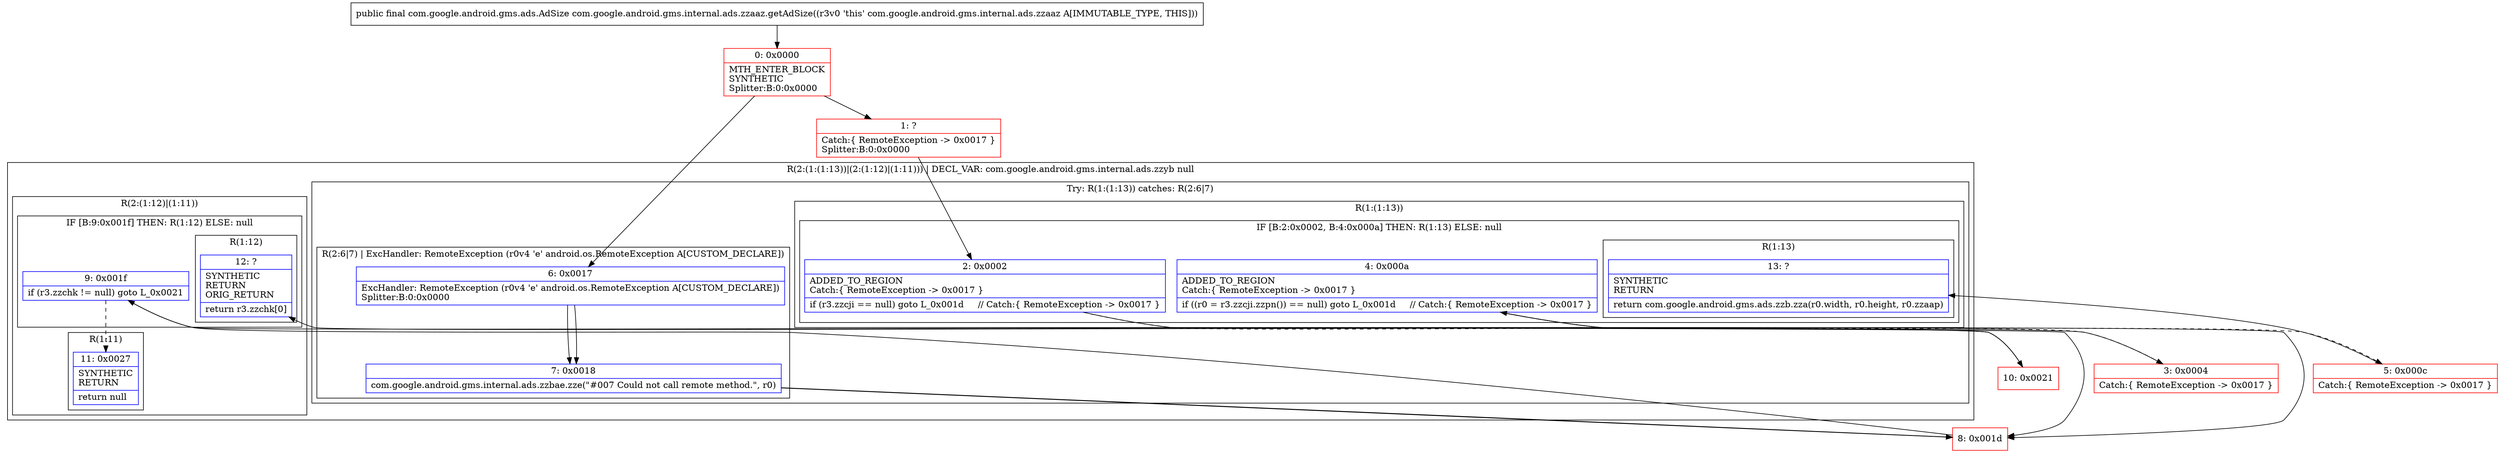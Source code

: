 digraph "CFG forcom.google.android.gms.internal.ads.zzaaz.getAdSize()Lcom\/google\/android\/gms\/ads\/AdSize;" {
subgraph cluster_Region_617762386 {
label = "R(2:(1:(1:13))|(2:(1:12)|(1:11))) | DECL_VAR: com.google.android.gms.internal.ads.zzyb null\l";
node [shape=record,color=blue];
subgraph cluster_TryCatchRegion_1239541271 {
label = "Try: R(1:(1:13)) catches: R(2:6|7)";
node [shape=record,color=blue];
subgraph cluster_Region_1174497707 {
label = "R(1:(1:13))";
node [shape=record,color=blue];
subgraph cluster_IfRegion_1426090010 {
label = "IF [B:2:0x0002, B:4:0x000a] THEN: R(1:13) ELSE: null";
node [shape=record,color=blue];
Node_2 [shape=record,label="{2\:\ 0x0002|ADDED_TO_REGION\lCatch:\{ RemoteException \-\> 0x0017 \}\l|if (r3.zzcji == null) goto L_0x001d     \/\/ Catch:\{ RemoteException \-\> 0x0017 \}\l}"];
Node_4 [shape=record,label="{4\:\ 0x000a|ADDED_TO_REGION\lCatch:\{ RemoteException \-\> 0x0017 \}\l|if ((r0 = r3.zzcji.zzpn()) == null) goto L_0x001d     \/\/ Catch:\{ RemoteException \-\> 0x0017 \}\l}"];
subgraph cluster_Region_1662389302 {
label = "R(1:13)";
node [shape=record,color=blue];
Node_13 [shape=record,label="{13\:\ ?|SYNTHETIC\lRETURN\l|return com.google.android.gms.ads.zzb.zza(r0.width, r0.height, r0.zzaap)\l}"];
}
}
}
subgraph cluster_Region_620859165 {
label = "R(2:6|7) | ExcHandler: RemoteException (r0v4 'e' android.os.RemoteException A[CUSTOM_DECLARE])\l";
node [shape=record,color=blue];
Node_6 [shape=record,label="{6\:\ 0x0017|ExcHandler: RemoteException (r0v4 'e' android.os.RemoteException A[CUSTOM_DECLARE])\lSplitter:B:0:0x0000\l}"];
Node_7 [shape=record,label="{7\:\ 0x0018|com.google.android.gms.internal.ads.zzbae.zze(\"#007 Could not call remote method.\", r0)\l}"];
}
}
subgraph cluster_Region_1744889383 {
label = "R(2:(1:12)|(1:11))";
node [shape=record,color=blue];
subgraph cluster_IfRegion_1050018693 {
label = "IF [B:9:0x001f] THEN: R(1:12) ELSE: null";
node [shape=record,color=blue];
Node_9 [shape=record,label="{9\:\ 0x001f|if (r3.zzchk != null) goto L_0x0021\l}"];
subgraph cluster_Region_1832046557 {
label = "R(1:12)";
node [shape=record,color=blue];
Node_12 [shape=record,label="{12\:\ ?|SYNTHETIC\lRETURN\lORIG_RETURN\l|return r3.zzchk[0]\l}"];
}
}
subgraph cluster_Region_1155714049 {
label = "R(1:11)";
node [shape=record,color=blue];
Node_11 [shape=record,label="{11\:\ 0x0027|SYNTHETIC\lRETURN\l|return null\l}"];
}
}
}
subgraph cluster_Region_620859165 {
label = "R(2:6|7) | ExcHandler: RemoteException (r0v4 'e' android.os.RemoteException A[CUSTOM_DECLARE])\l";
node [shape=record,color=blue];
Node_6 [shape=record,label="{6\:\ 0x0017|ExcHandler: RemoteException (r0v4 'e' android.os.RemoteException A[CUSTOM_DECLARE])\lSplitter:B:0:0x0000\l}"];
Node_7 [shape=record,label="{7\:\ 0x0018|com.google.android.gms.internal.ads.zzbae.zze(\"#007 Could not call remote method.\", r0)\l}"];
}
Node_0 [shape=record,color=red,label="{0\:\ 0x0000|MTH_ENTER_BLOCK\lSYNTHETIC\lSplitter:B:0:0x0000\l}"];
Node_1 [shape=record,color=red,label="{1\:\ ?|Catch:\{ RemoteException \-\> 0x0017 \}\lSplitter:B:0:0x0000\l}"];
Node_3 [shape=record,color=red,label="{3\:\ 0x0004|Catch:\{ RemoteException \-\> 0x0017 \}\l}"];
Node_5 [shape=record,color=red,label="{5\:\ 0x000c|Catch:\{ RemoteException \-\> 0x0017 \}\l}"];
Node_8 [shape=record,color=red,label="{8\:\ 0x001d}"];
Node_10 [shape=record,color=red,label="{10\:\ 0x0021}"];
MethodNode[shape=record,label="{public final com.google.android.gms.ads.AdSize com.google.android.gms.internal.ads.zzaaz.getAdSize((r3v0 'this' com.google.android.gms.internal.ads.zzaaz A[IMMUTABLE_TYPE, THIS])) }"];
MethodNode -> Node_0;
Node_2 -> Node_3[style=dashed];
Node_2 -> Node_8;
Node_4 -> Node_5[style=dashed];
Node_4 -> Node_8;
Node_6 -> Node_7;
Node_7 -> Node_8;
Node_9 -> Node_10;
Node_9 -> Node_11[style=dashed];
Node_6 -> Node_7;
Node_7 -> Node_8;
Node_0 -> Node_1;
Node_0 -> Node_6;
Node_1 -> Node_2;
Node_3 -> Node_4;
Node_5 -> Node_13;
Node_8 -> Node_9;
Node_10 -> Node_12;
}

